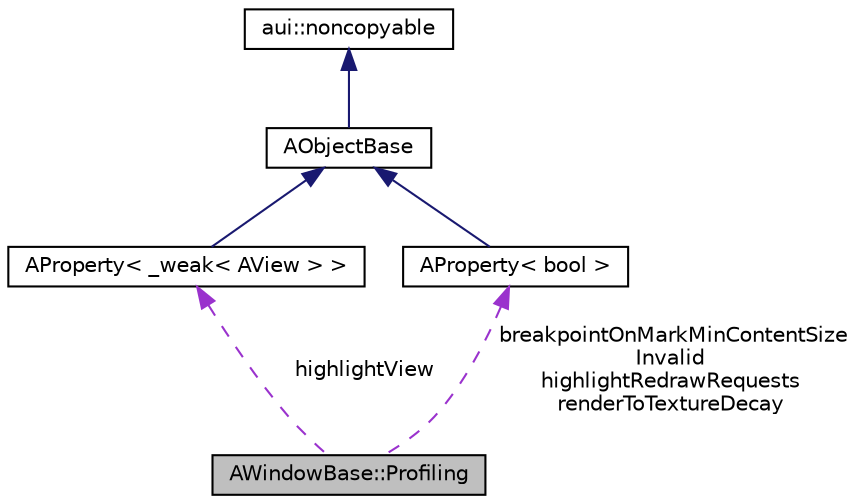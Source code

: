 digraph "AWindowBase::Profiling"
{
 // LATEX_PDF_SIZE
  edge [fontname="Helvetica",fontsize="10",labelfontname="Helvetica",labelfontsize="10"];
  node [fontname="Helvetica",fontsize="10",shape=record];
  Node1 [label="AWindowBase::Profiling",height=0.2,width=0.4,color="black", fillcolor="grey75", style="filled", fontcolor="black",tooltip="Profiling (debugging) settings for this window."];
  Node2 -> Node1 [dir="back",color="darkorchid3",fontsize="10",style="dashed",label=" highlightView" ,fontname="Helvetica"];
  Node2 [label="AProperty\< _weak\< AView \> \>",height=0.2,width=0.4,color="black", fillcolor="white", style="filled",URL="$structAProperty.html",tooltip=" "];
  Node3 -> Node2 [dir="back",color="midnightblue",fontsize="10",style="solid",fontname="Helvetica"];
  Node3 [label="AObjectBase",height=0.2,width=0.4,color="black", fillcolor="white", style="filled",URL="$classAObjectBase.html",tooltip=" "];
  Node4 -> Node3 [dir="back",color="midnightblue",fontsize="10",style="solid",fontname="Helvetica"];
  Node4 [label="aui::noncopyable",height=0.2,width=0.4,color="black", fillcolor="white", style="filled",URL="$structaui_1_1noncopyable.html",tooltip="Forbids copy of your class."];
  Node5 -> Node1 [dir="back",color="darkorchid3",fontsize="10",style="dashed",label=" breakpointOnMarkMinContentSize\lInvalid\nhighlightRedrawRequests\nrenderToTextureDecay" ,fontname="Helvetica"];
  Node5 [label="AProperty\< bool \>",height=0.2,width=0.4,color="black", fillcolor="white", style="filled",URL="$structAProperty.html",tooltip=" "];
  Node3 -> Node5 [dir="back",color="midnightblue",fontsize="10",style="solid",fontname="Helvetica"];
}
